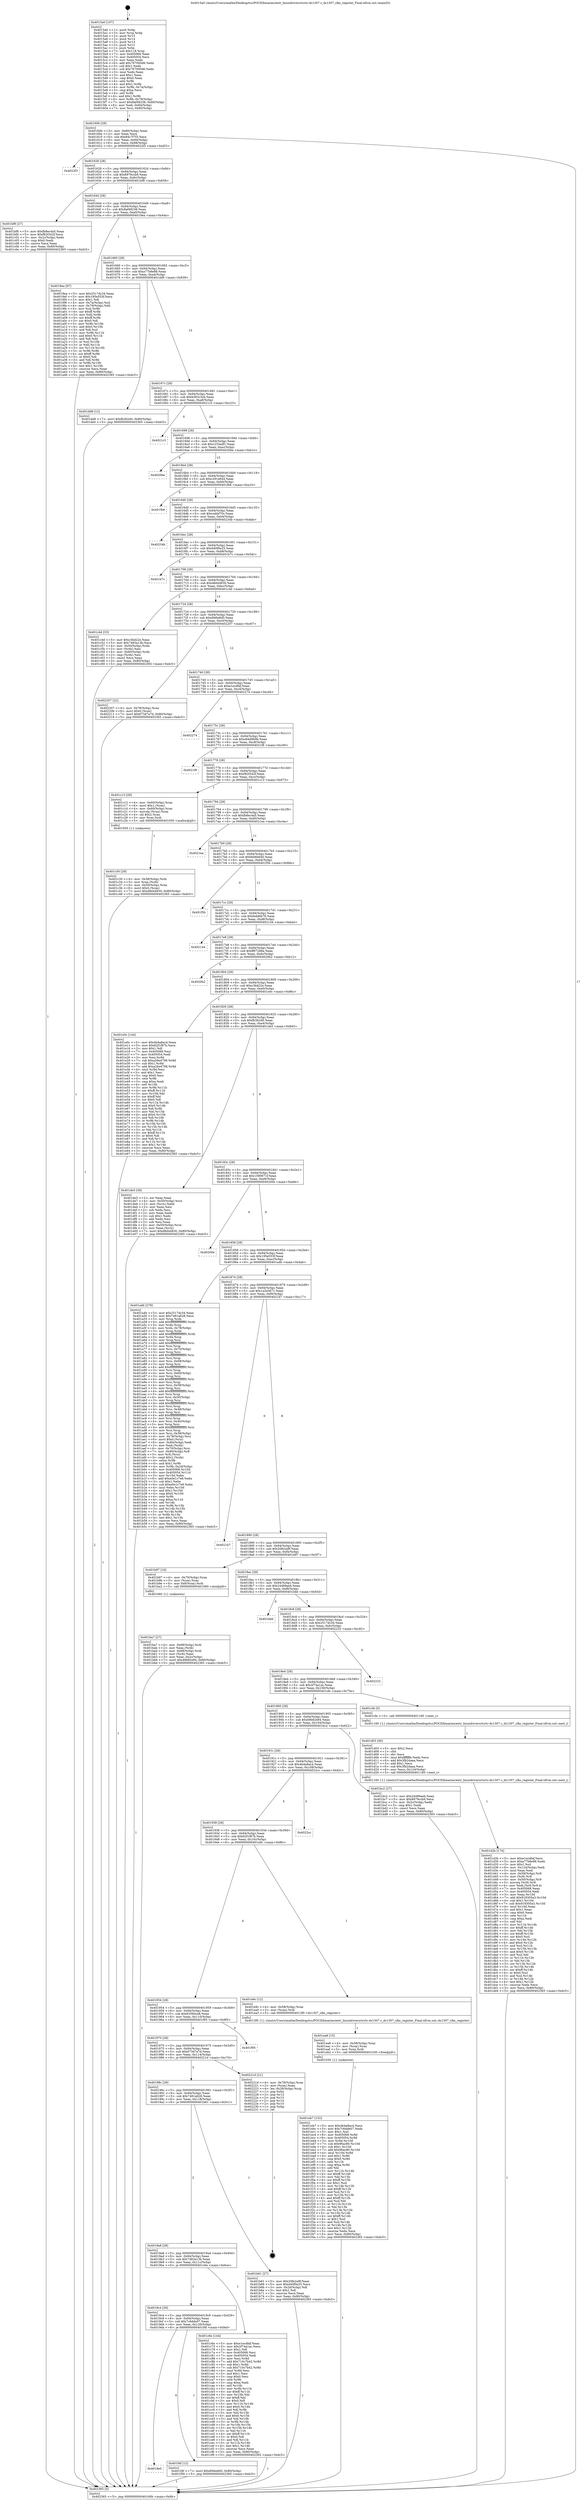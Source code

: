 digraph "0x4015a0" {
  label = "0x4015a0 (/mnt/c/Users/mathe/Desktop/tcc/POCII/binaries/extr_linuxdriversrtcrtc-ds1307.c_ds1307_clks_register_Final-ollvm.out::main(0))"
  labelloc = "t"
  node[shape=record]

  Entry [label="",width=0.3,height=0.3,shape=circle,fillcolor=black,style=filled]
  "0x40160b" [label="{
     0x40160b [29]\l
     | [instrs]\l
     &nbsp;&nbsp;0x40160b \<+3\>: mov -0x80(%rbp),%eax\l
     &nbsp;&nbsp;0x40160e \<+2\>: mov %eax,%ecx\l
     &nbsp;&nbsp;0x401610 \<+6\>: sub $0x84c7f7f3,%ecx\l
     &nbsp;&nbsp;0x401616 \<+6\>: mov %eax,-0x94(%rbp)\l
     &nbsp;&nbsp;0x40161c \<+6\>: mov %ecx,-0x98(%rbp)\l
     &nbsp;&nbsp;0x401622 \<+6\>: je 00000000004022f3 \<main+0xd53\>\l
  }"]
  "0x4022f3" [label="{
     0x4022f3\l
  }", style=dashed]
  "0x401628" [label="{
     0x401628 [28]\l
     | [instrs]\l
     &nbsp;&nbsp;0x401628 \<+5\>: jmp 000000000040162d \<main+0x8d\>\l
     &nbsp;&nbsp;0x40162d \<+6\>: mov -0x94(%rbp),%eax\l
     &nbsp;&nbsp;0x401633 \<+5\>: sub $0x8979ccb9,%eax\l
     &nbsp;&nbsp;0x401638 \<+6\>: mov %eax,-0x9c(%rbp)\l
     &nbsp;&nbsp;0x40163e \<+6\>: je 0000000000401bf8 \<main+0x658\>\l
  }"]
  Exit [label="",width=0.3,height=0.3,shape=circle,fillcolor=black,style=filled,peripheries=2]
  "0x401bf8" [label="{
     0x401bf8 [27]\l
     | [instrs]\l
     &nbsp;&nbsp;0x401bf8 \<+5\>: mov $0xfb8ec4a5,%eax\l
     &nbsp;&nbsp;0x401bfd \<+5\>: mov $0xf82f342f,%ecx\l
     &nbsp;&nbsp;0x401c02 \<+3\>: mov -0x2c(%rbp),%edx\l
     &nbsp;&nbsp;0x401c05 \<+3\>: cmp $0x0,%edx\l
     &nbsp;&nbsp;0x401c08 \<+3\>: cmove %ecx,%eax\l
     &nbsp;&nbsp;0x401c0b \<+3\>: mov %eax,-0x80(%rbp)\l
     &nbsp;&nbsp;0x401c0e \<+5\>: jmp 0000000000402365 \<main+0xdc5\>\l
  }"]
  "0x401644" [label="{
     0x401644 [28]\l
     | [instrs]\l
     &nbsp;&nbsp;0x401644 \<+5\>: jmp 0000000000401649 \<main+0xa9\>\l
     &nbsp;&nbsp;0x401649 \<+6\>: mov -0x94(%rbp),%eax\l
     &nbsp;&nbsp;0x40164f \<+5\>: sub $0x8af48238,%eax\l
     &nbsp;&nbsp;0x401654 \<+6\>: mov %eax,-0xa0(%rbp)\l
     &nbsp;&nbsp;0x40165a \<+6\>: je 00000000004019ea \<main+0x44a\>\l
  }"]
  "0x4019e0" [label="{
     0x4019e0\l
  }", style=dashed]
  "0x4019ea" [label="{
     0x4019ea [97]\l
     | [instrs]\l
     &nbsp;&nbsp;0x4019ea \<+5\>: mov $0x2517dc34,%eax\l
     &nbsp;&nbsp;0x4019ef \<+5\>: mov $0x195e553f,%ecx\l
     &nbsp;&nbsp;0x4019f4 \<+2\>: mov $0x1,%dl\l
     &nbsp;&nbsp;0x4019f6 \<+4\>: mov -0x7a(%rbp),%sil\l
     &nbsp;&nbsp;0x4019fa \<+4\>: mov -0x79(%rbp),%dil\l
     &nbsp;&nbsp;0x4019fe \<+3\>: mov %sil,%r8b\l
     &nbsp;&nbsp;0x401a01 \<+4\>: xor $0xff,%r8b\l
     &nbsp;&nbsp;0x401a05 \<+3\>: mov %dil,%r9b\l
     &nbsp;&nbsp;0x401a08 \<+4\>: xor $0xff,%r9b\l
     &nbsp;&nbsp;0x401a0c \<+3\>: xor $0x0,%dl\l
     &nbsp;&nbsp;0x401a0f \<+3\>: mov %r8b,%r10b\l
     &nbsp;&nbsp;0x401a12 \<+4\>: and $0x0,%r10b\l
     &nbsp;&nbsp;0x401a16 \<+3\>: and %dl,%sil\l
     &nbsp;&nbsp;0x401a19 \<+3\>: mov %r9b,%r11b\l
     &nbsp;&nbsp;0x401a1c \<+4\>: and $0x0,%r11b\l
     &nbsp;&nbsp;0x401a20 \<+3\>: and %dl,%dil\l
     &nbsp;&nbsp;0x401a23 \<+3\>: or %sil,%r10b\l
     &nbsp;&nbsp;0x401a26 \<+3\>: or %dil,%r11b\l
     &nbsp;&nbsp;0x401a29 \<+3\>: xor %r11b,%r10b\l
     &nbsp;&nbsp;0x401a2c \<+3\>: or %r9b,%r8b\l
     &nbsp;&nbsp;0x401a2f \<+4\>: xor $0xff,%r8b\l
     &nbsp;&nbsp;0x401a33 \<+3\>: or $0x0,%dl\l
     &nbsp;&nbsp;0x401a36 \<+3\>: and %dl,%r8b\l
     &nbsp;&nbsp;0x401a39 \<+3\>: or %r8b,%r10b\l
     &nbsp;&nbsp;0x401a3c \<+4\>: test $0x1,%r10b\l
     &nbsp;&nbsp;0x401a40 \<+3\>: cmovne %ecx,%eax\l
     &nbsp;&nbsp;0x401a43 \<+3\>: mov %eax,-0x80(%rbp)\l
     &nbsp;&nbsp;0x401a46 \<+5\>: jmp 0000000000402365 \<main+0xdc5\>\l
  }"]
  "0x401660" [label="{
     0x401660 [28]\l
     | [instrs]\l
     &nbsp;&nbsp;0x401660 \<+5\>: jmp 0000000000401665 \<main+0xc5\>\l
     &nbsp;&nbsp;0x401665 \<+6\>: mov -0x94(%rbp),%eax\l
     &nbsp;&nbsp;0x40166b \<+5\>: sub $0xa77b8e88,%eax\l
     &nbsp;&nbsp;0x401670 \<+6\>: mov %eax,-0xa4(%rbp)\l
     &nbsp;&nbsp;0x401676 \<+6\>: je 0000000000401dd9 \<main+0x839\>\l
  }"]
  "0x402365" [label="{
     0x402365 [5]\l
     | [instrs]\l
     &nbsp;&nbsp;0x402365 \<+5\>: jmp 000000000040160b \<main+0x6b\>\l
  }"]
  "0x4015a0" [label="{
     0x4015a0 [107]\l
     | [instrs]\l
     &nbsp;&nbsp;0x4015a0 \<+1\>: push %rbp\l
     &nbsp;&nbsp;0x4015a1 \<+3\>: mov %rsp,%rbp\l
     &nbsp;&nbsp;0x4015a4 \<+2\>: push %r15\l
     &nbsp;&nbsp;0x4015a6 \<+2\>: push %r14\l
     &nbsp;&nbsp;0x4015a8 \<+2\>: push %r13\l
     &nbsp;&nbsp;0x4015aa \<+2\>: push %r12\l
     &nbsp;&nbsp;0x4015ac \<+1\>: push %rbx\l
     &nbsp;&nbsp;0x4015ad \<+7\>: sub $0x118,%rsp\l
     &nbsp;&nbsp;0x4015b4 \<+7\>: mov 0x405068,%eax\l
     &nbsp;&nbsp;0x4015bb \<+7\>: mov 0x405054,%ecx\l
     &nbsp;&nbsp;0x4015c2 \<+2\>: mov %eax,%edx\l
     &nbsp;&nbsp;0x4015c4 \<+6\>: add $0x767000d6,%edx\l
     &nbsp;&nbsp;0x4015ca \<+3\>: sub $0x1,%edx\l
     &nbsp;&nbsp;0x4015cd \<+6\>: sub $0x767000d6,%edx\l
     &nbsp;&nbsp;0x4015d3 \<+3\>: imul %edx,%eax\l
     &nbsp;&nbsp;0x4015d6 \<+3\>: and $0x1,%eax\l
     &nbsp;&nbsp;0x4015d9 \<+3\>: cmp $0x0,%eax\l
     &nbsp;&nbsp;0x4015dc \<+4\>: sete %r8b\l
     &nbsp;&nbsp;0x4015e0 \<+4\>: and $0x1,%r8b\l
     &nbsp;&nbsp;0x4015e4 \<+4\>: mov %r8b,-0x7a(%rbp)\l
     &nbsp;&nbsp;0x4015e8 \<+3\>: cmp $0xa,%ecx\l
     &nbsp;&nbsp;0x4015eb \<+4\>: setl %r8b\l
     &nbsp;&nbsp;0x4015ef \<+4\>: and $0x1,%r8b\l
     &nbsp;&nbsp;0x4015f3 \<+4\>: mov %r8b,-0x79(%rbp)\l
     &nbsp;&nbsp;0x4015f7 \<+7\>: movl $0x8af48238,-0x80(%rbp)\l
     &nbsp;&nbsp;0x4015fe \<+6\>: mov %edi,-0x84(%rbp)\l
     &nbsp;&nbsp;0x401604 \<+7\>: mov %rsi,-0x90(%rbp)\l
  }"]
  "0x401f4f" [label="{
     0x401f4f [12]\l
     | [instrs]\l
     &nbsp;&nbsp;0x401f4f \<+7\>: movl $0xdf46e8d5,-0x80(%rbp)\l
     &nbsp;&nbsp;0x401f56 \<+5\>: jmp 0000000000402365 \<main+0xdc5\>\l
  }"]
  "0x401dd9" [label="{
     0x401dd9 [12]\l
     | [instrs]\l
     &nbsp;&nbsp;0x401dd9 \<+7\>: movl $0xfb362d0,-0x80(%rbp)\l
     &nbsp;&nbsp;0x401de0 \<+5\>: jmp 0000000000402365 \<main+0xdc5\>\l
  }"]
  "0x40167c" [label="{
     0x40167c [28]\l
     | [instrs]\l
     &nbsp;&nbsp;0x40167c \<+5\>: jmp 0000000000401681 \<main+0xe1\>\l
     &nbsp;&nbsp;0x401681 \<+6\>: mov -0x94(%rbp),%eax\l
     &nbsp;&nbsp;0x401687 \<+5\>: sub $0xb563c3cb,%eax\l
     &nbsp;&nbsp;0x40168c \<+6\>: mov %eax,-0xa8(%rbp)\l
     &nbsp;&nbsp;0x401692 \<+6\>: je 00000000004021c3 \<main+0xc23\>\l
  }"]
  "0x401eb7" [label="{
     0x401eb7 [152]\l
     | [instrs]\l
     &nbsp;&nbsp;0x401eb7 \<+5\>: mov $0x4b4a8ac4,%ecx\l
     &nbsp;&nbsp;0x401ebc \<+5\>: mov $0x7c6dde07,%edx\l
     &nbsp;&nbsp;0x401ec1 \<+3\>: mov $0x1,%sil\l
     &nbsp;&nbsp;0x401ec4 \<+8\>: mov 0x405068,%r8d\l
     &nbsp;&nbsp;0x401ecc \<+8\>: mov 0x405054,%r9d\l
     &nbsp;&nbsp;0x401ed4 \<+3\>: mov %r8d,%r10d\l
     &nbsp;&nbsp;0x401ed7 \<+7\>: sub $0x96ac80,%r10d\l
     &nbsp;&nbsp;0x401ede \<+4\>: sub $0x1,%r10d\l
     &nbsp;&nbsp;0x401ee2 \<+7\>: add $0x96ac80,%r10d\l
     &nbsp;&nbsp;0x401ee9 \<+4\>: imul %r10d,%r8d\l
     &nbsp;&nbsp;0x401eed \<+4\>: and $0x1,%r8d\l
     &nbsp;&nbsp;0x401ef1 \<+4\>: cmp $0x0,%r8d\l
     &nbsp;&nbsp;0x401ef5 \<+4\>: sete %r11b\l
     &nbsp;&nbsp;0x401ef9 \<+4\>: cmp $0xa,%r9d\l
     &nbsp;&nbsp;0x401efd \<+3\>: setl %bl\l
     &nbsp;&nbsp;0x401f00 \<+3\>: mov %r11b,%r14b\l
     &nbsp;&nbsp;0x401f03 \<+4\>: xor $0xff,%r14b\l
     &nbsp;&nbsp;0x401f07 \<+3\>: mov %bl,%r15b\l
     &nbsp;&nbsp;0x401f0a \<+4\>: xor $0xff,%r15b\l
     &nbsp;&nbsp;0x401f0e \<+4\>: xor $0x1,%sil\l
     &nbsp;&nbsp;0x401f12 \<+3\>: mov %r14b,%r12b\l
     &nbsp;&nbsp;0x401f15 \<+4\>: and $0xff,%r12b\l
     &nbsp;&nbsp;0x401f19 \<+3\>: and %sil,%r11b\l
     &nbsp;&nbsp;0x401f1c \<+3\>: mov %r15b,%r13b\l
     &nbsp;&nbsp;0x401f1f \<+4\>: and $0xff,%r13b\l
     &nbsp;&nbsp;0x401f23 \<+3\>: and %sil,%bl\l
     &nbsp;&nbsp;0x401f26 \<+3\>: or %r11b,%r12b\l
     &nbsp;&nbsp;0x401f29 \<+3\>: or %bl,%r13b\l
     &nbsp;&nbsp;0x401f2c \<+3\>: xor %r13b,%r12b\l
     &nbsp;&nbsp;0x401f2f \<+3\>: or %r15b,%r14b\l
     &nbsp;&nbsp;0x401f32 \<+4\>: xor $0xff,%r14b\l
     &nbsp;&nbsp;0x401f36 \<+4\>: or $0x1,%sil\l
     &nbsp;&nbsp;0x401f3a \<+3\>: and %sil,%r14b\l
     &nbsp;&nbsp;0x401f3d \<+3\>: or %r14b,%r12b\l
     &nbsp;&nbsp;0x401f40 \<+4\>: test $0x1,%r12b\l
     &nbsp;&nbsp;0x401f44 \<+3\>: cmovne %edx,%ecx\l
     &nbsp;&nbsp;0x401f47 \<+3\>: mov %ecx,-0x80(%rbp)\l
     &nbsp;&nbsp;0x401f4a \<+5\>: jmp 0000000000402365 \<main+0xdc5\>\l
  }"]
  "0x4021c3" [label="{
     0x4021c3\l
  }", style=dashed]
  "0x401698" [label="{
     0x401698 [28]\l
     | [instrs]\l
     &nbsp;&nbsp;0x401698 \<+5\>: jmp 000000000040169d \<main+0xfd\>\l
     &nbsp;&nbsp;0x40169d \<+6\>: mov -0x94(%rbp),%eax\l
     &nbsp;&nbsp;0x4016a3 \<+5\>: sub $0xc233adf1,%eax\l
     &nbsp;&nbsp;0x4016a8 \<+6\>: mov %eax,-0xac(%rbp)\l
     &nbsp;&nbsp;0x4016ae \<+6\>: je 00000000004020be \<main+0xb1e\>\l
  }"]
  "0x401ea8" [label="{
     0x401ea8 [15]\l
     | [instrs]\l
     &nbsp;&nbsp;0x401ea8 \<+4\>: mov -0x58(%rbp),%rax\l
     &nbsp;&nbsp;0x401eac \<+3\>: mov (%rax),%rax\l
     &nbsp;&nbsp;0x401eaf \<+3\>: mov %rax,%rdi\l
     &nbsp;&nbsp;0x401eb2 \<+5\>: call 0000000000401030 \<free@plt\>\l
     | [calls]\l
     &nbsp;&nbsp;0x401030 \{1\} (unknown)\l
  }"]
  "0x4020be" [label="{
     0x4020be\l
  }", style=dashed]
  "0x4016b4" [label="{
     0x4016b4 [28]\l
     | [instrs]\l
     &nbsp;&nbsp;0x4016b4 \<+5\>: jmp 00000000004016b9 \<main+0x119\>\l
     &nbsp;&nbsp;0x4016b9 \<+6\>: mov -0x94(%rbp),%eax\l
     &nbsp;&nbsp;0x4016bf \<+5\>: sub $0xc291e644,%eax\l
     &nbsp;&nbsp;0x4016c4 \<+6\>: mov %eax,-0xb0(%rbp)\l
     &nbsp;&nbsp;0x4016ca \<+6\>: je 0000000000401fb6 \<main+0xa16\>\l
  }"]
  "0x401d2b" [label="{
     0x401d2b [174]\l
     | [instrs]\l
     &nbsp;&nbsp;0x401d2b \<+5\>: mov $0xe1ecdfaf,%ecx\l
     &nbsp;&nbsp;0x401d30 \<+5\>: mov $0xa77b8e88,%edx\l
     &nbsp;&nbsp;0x401d35 \<+3\>: mov $0x1,%sil\l
     &nbsp;&nbsp;0x401d38 \<+6\>: mov -0x124(%rbp),%edi\l
     &nbsp;&nbsp;0x401d3e \<+3\>: imul %eax,%edi\l
     &nbsp;&nbsp;0x401d41 \<+4\>: mov -0x58(%rbp),%r8\l
     &nbsp;&nbsp;0x401d45 \<+3\>: mov (%r8),%r8\l
     &nbsp;&nbsp;0x401d48 \<+4\>: mov -0x50(%rbp),%r9\l
     &nbsp;&nbsp;0x401d4c \<+3\>: movslq (%r9),%r9\l
     &nbsp;&nbsp;0x401d4f \<+4\>: mov %edi,(%r8,%r9,4)\l
     &nbsp;&nbsp;0x401d53 \<+7\>: mov 0x405068,%eax\l
     &nbsp;&nbsp;0x401d5a \<+7\>: mov 0x405054,%edi\l
     &nbsp;&nbsp;0x401d61 \<+3\>: mov %eax,%r10d\l
     &nbsp;&nbsp;0x401d64 \<+7\>: add $0x918305a3,%r10d\l
     &nbsp;&nbsp;0x401d6b \<+4\>: sub $0x1,%r10d\l
     &nbsp;&nbsp;0x401d6f \<+7\>: sub $0x918305a3,%r10d\l
     &nbsp;&nbsp;0x401d76 \<+4\>: imul %r10d,%eax\l
     &nbsp;&nbsp;0x401d7a \<+3\>: and $0x1,%eax\l
     &nbsp;&nbsp;0x401d7d \<+3\>: cmp $0x0,%eax\l
     &nbsp;&nbsp;0x401d80 \<+4\>: sete %r11b\l
     &nbsp;&nbsp;0x401d84 \<+3\>: cmp $0xa,%edi\l
     &nbsp;&nbsp;0x401d87 \<+3\>: setl %bl\l
     &nbsp;&nbsp;0x401d8a \<+3\>: mov %r11b,%r14b\l
     &nbsp;&nbsp;0x401d8d \<+4\>: xor $0xff,%r14b\l
     &nbsp;&nbsp;0x401d91 \<+3\>: mov %bl,%r15b\l
     &nbsp;&nbsp;0x401d94 \<+4\>: xor $0xff,%r15b\l
     &nbsp;&nbsp;0x401d98 \<+4\>: xor $0x0,%sil\l
     &nbsp;&nbsp;0x401d9c \<+3\>: mov %r14b,%r12b\l
     &nbsp;&nbsp;0x401d9f \<+4\>: and $0x0,%r12b\l
     &nbsp;&nbsp;0x401da3 \<+3\>: and %sil,%r11b\l
     &nbsp;&nbsp;0x401da6 \<+3\>: mov %r15b,%r13b\l
     &nbsp;&nbsp;0x401da9 \<+4\>: and $0x0,%r13b\l
     &nbsp;&nbsp;0x401dad \<+3\>: and %sil,%bl\l
     &nbsp;&nbsp;0x401db0 \<+3\>: or %r11b,%r12b\l
     &nbsp;&nbsp;0x401db3 \<+3\>: or %bl,%r13b\l
     &nbsp;&nbsp;0x401db6 \<+3\>: xor %r13b,%r12b\l
     &nbsp;&nbsp;0x401db9 \<+3\>: or %r15b,%r14b\l
     &nbsp;&nbsp;0x401dbc \<+4\>: xor $0xff,%r14b\l
     &nbsp;&nbsp;0x401dc0 \<+4\>: or $0x0,%sil\l
     &nbsp;&nbsp;0x401dc4 \<+3\>: and %sil,%r14b\l
     &nbsp;&nbsp;0x401dc7 \<+3\>: or %r14b,%r12b\l
     &nbsp;&nbsp;0x401dca \<+4\>: test $0x1,%r12b\l
     &nbsp;&nbsp;0x401dce \<+3\>: cmovne %edx,%ecx\l
     &nbsp;&nbsp;0x401dd1 \<+3\>: mov %ecx,-0x80(%rbp)\l
     &nbsp;&nbsp;0x401dd4 \<+5\>: jmp 0000000000402365 \<main+0xdc5\>\l
  }"]
  "0x401fb6" [label="{
     0x401fb6\l
  }", style=dashed]
  "0x4016d0" [label="{
     0x4016d0 [28]\l
     | [instrs]\l
     &nbsp;&nbsp;0x4016d0 \<+5\>: jmp 00000000004016d5 \<main+0x135\>\l
     &nbsp;&nbsp;0x4016d5 \<+6\>: mov -0x94(%rbp),%eax\l
     &nbsp;&nbsp;0x4016db \<+5\>: sub $0xcebbf70c,%eax\l
     &nbsp;&nbsp;0x4016e0 \<+6\>: mov %eax,-0xb4(%rbp)\l
     &nbsp;&nbsp;0x4016e6 \<+6\>: je 000000000040234b \<main+0xdab\>\l
  }"]
  "0x401d03" [label="{
     0x401d03 [40]\l
     | [instrs]\l
     &nbsp;&nbsp;0x401d03 \<+5\>: mov $0x2,%ecx\l
     &nbsp;&nbsp;0x401d08 \<+1\>: cltd\l
     &nbsp;&nbsp;0x401d09 \<+2\>: idiv %ecx\l
     &nbsp;&nbsp;0x401d0b \<+6\>: imul $0xfffffffe,%edx,%ecx\l
     &nbsp;&nbsp;0x401d11 \<+6\>: add $0x3fb2daaa,%ecx\l
     &nbsp;&nbsp;0x401d17 \<+3\>: add $0x1,%ecx\l
     &nbsp;&nbsp;0x401d1a \<+6\>: sub $0x3fb2daaa,%ecx\l
     &nbsp;&nbsp;0x401d20 \<+6\>: mov %ecx,-0x124(%rbp)\l
     &nbsp;&nbsp;0x401d26 \<+5\>: call 0000000000401160 \<next_i\>\l
     | [calls]\l
     &nbsp;&nbsp;0x401160 \{1\} (/mnt/c/Users/mathe/Desktop/tcc/POCII/binaries/extr_linuxdriversrtcrtc-ds1307.c_ds1307_clks_register_Final-ollvm.out::next_i)\l
  }"]
  "0x40234b" [label="{
     0x40234b\l
  }", style=dashed]
  "0x4016ec" [label="{
     0x4016ec [28]\l
     | [instrs]\l
     &nbsp;&nbsp;0x4016ec \<+5\>: jmp 00000000004016f1 \<main+0x151\>\l
     &nbsp;&nbsp;0x4016f1 \<+6\>: mov -0x94(%rbp),%eax\l
     &nbsp;&nbsp;0x4016f7 \<+5\>: sub $0xd40f0e25,%eax\l
     &nbsp;&nbsp;0x4016fc \<+6\>: mov %eax,-0xb8(%rbp)\l
     &nbsp;&nbsp;0x401702 \<+6\>: je 0000000000401b7c \<main+0x5dc\>\l
  }"]
  "0x4019c4" [label="{
     0x4019c4 [28]\l
     | [instrs]\l
     &nbsp;&nbsp;0x4019c4 \<+5\>: jmp 00000000004019c9 \<main+0x429\>\l
     &nbsp;&nbsp;0x4019c9 \<+6\>: mov -0x94(%rbp),%eax\l
     &nbsp;&nbsp;0x4019cf \<+5\>: sub $0x7c6dde07,%eax\l
     &nbsp;&nbsp;0x4019d4 \<+6\>: mov %eax,-0x120(%rbp)\l
     &nbsp;&nbsp;0x4019da \<+6\>: je 0000000000401f4f \<main+0x9af\>\l
  }"]
  "0x401b7c" [label="{
     0x401b7c\l
  }", style=dashed]
  "0x401708" [label="{
     0x401708 [28]\l
     | [instrs]\l
     &nbsp;&nbsp;0x401708 \<+5\>: jmp 000000000040170d \<main+0x16d\>\l
     &nbsp;&nbsp;0x40170d \<+6\>: mov -0x94(%rbp),%eax\l
     &nbsp;&nbsp;0x401713 \<+5\>: sub $0xd8d44830,%eax\l
     &nbsp;&nbsp;0x401718 \<+6\>: mov %eax,-0xbc(%rbp)\l
     &nbsp;&nbsp;0x40171e \<+6\>: je 0000000000401c4d \<main+0x6ad\>\l
  }"]
  "0x401c6e" [label="{
     0x401c6e [144]\l
     | [instrs]\l
     &nbsp;&nbsp;0x401c6e \<+5\>: mov $0xe1ecdfaf,%eax\l
     &nbsp;&nbsp;0x401c73 \<+5\>: mov $0x2f74a1ac,%ecx\l
     &nbsp;&nbsp;0x401c78 \<+2\>: mov $0x1,%dl\l
     &nbsp;&nbsp;0x401c7a \<+7\>: mov 0x405068,%esi\l
     &nbsp;&nbsp;0x401c81 \<+7\>: mov 0x405054,%edi\l
     &nbsp;&nbsp;0x401c88 \<+3\>: mov %esi,%r8d\l
     &nbsp;&nbsp;0x401c8b \<+7\>: add $0x710c7b42,%r8d\l
     &nbsp;&nbsp;0x401c92 \<+4\>: sub $0x1,%r8d\l
     &nbsp;&nbsp;0x401c96 \<+7\>: sub $0x710c7b42,%r8d\l
     &nbsp;&nbsp;0x401c9d \<+4\>: imul %r8d,%esi\l
     &nbsp;&nbsp;0x401ca1 \<+3\>: and $0x1,%esi\l
     &nbsp;&nbsp;0x401ca4 \<+3\>: cmp $0x0,%esi\l
     &nbsp;&nbsp;0x401ca7 \<+4\>: sete %r9b\l
     &nbsp;&nbsp;0x401cab \<+3\>: cmp $0xa,%edi\l
     &nbsp;&nbsp;0x401cae \<+4\>: setl %r10b\l
     &nbsp;&nbsp;0x401cb2 \<+3\>: mov %r9b,%r11b\l
     &nbsp;&nbsp;0x401cb5 \<+4\>: xor $0xff,%r11b\l
     &nbsp;&nbsp;0x401cb9 \<+3\>: mov %r10b,%bl\l
     &nbsp;&nbsp;0x401cbc \<+3\>: xor $0xff,%bl\l
     &nbsp;&nbsp;0x401cbf \<+3\>: xor $0x0,%dl\l
     &nbsp;&nbsp;0x401cc2 \<+3\>: mov %r11b,%r14b\l
     &nbsp;&nbsp;0x401cc5 \<+4\>: and $0x0,%r14b\l
     &nbsp;&nbsp;0x401cc9 \<+3\>: and %dl,%r9b\l
     &nbsp;&nbsp;0x401ccc \<+3\>: mov %bl,%r15b\l
     &nbsp;&nbsp;0x401ccf \<+4\>: and $0x0,%r15b\l
     &nbsp;&nbsp;0x401cd3 \<+3\>: and %dl,%r10b\l
     &nbsp;&nbsp;0x401cd6 \<+3\>: or %r9b,%r14b\l
     &nbsp;&nbsp;0x401cd9 \<+3\>: or %r10b,%r15b\l
     &nbsp;&nbsp;0x401cdc \<+3\>: xor %r15b,%r14b\l
     &nbsp;&nbsp;0x401cdf \<+3\>: or %bl,%r11b\l
     &nbsp;&nbsp;0x401ce2 \<+4\>: xor $0xff,%r11b\l
     &nbsp;&nbsp;0x401ce6 \<+3\>: or $0x0,%dl\l
     &nbsp;&nbsp;0x401ce9 \<+3\>: and %dl,%r11b\l
     &nbsp;&nbsp;0x401cec \<+3\>: or %r11b,%r14b\l
     &nbsp;&nbsp;0x401cef \<+4\>: test $0x1,%r14b\l
     &nbsp;&nbsp;0x401cf3 \<+3\>: cmovne %ecx,%eax\l
     &nbsp;&nbsp;0x401cf6 \<+3\>: mov %eax,-0x80(%rbp)\l
     &nbsp;&nbsp;0x401cf9 \<+5\>: jmp 0000000000402365 \<main+0xdc5\>\l
  }"]
  "0x401c4d" [label="{
     0x401c4d [33]\l
     | [instrs]\l
     &nbsp;&nbsp;0x401c4d \<+5\>: mov $0xc3bd22e,%eax\l
     &nbsp;&nbsp;0x401c52 \<+5\>: mov $0x7483a13b,%ecx\l
     &nbsp;&nbsp;0x401c57 \<+4\>: mov -0x50(%rbp),%rdx\l
     &nbsp;&nbsp;0x401c5b \<+2\>: mov (%rdx),%esi\l
     &nbsp;&nbsp;0x401c5d \<+4\>: mov -0x60(%rbp),%rdx\l
     &nbsp;&nbsp;0x401c61 \<+2\>: cmp (%rdx),%esi\l
     &nbsp;&nbsp;0x401c63 \<+3\>: cmovl %ecx,%eax\l
     &nbsp;&nbsp;0x401c66 \<+3\>: mov %eax,-0x80(%rbp)\l
     &nbsp;&nbsp;0x401c69 \<+5\>: jmp 0000000000402365 \<main+0xdc5\>\l
  }"]
  "0x401724" [label="{
     0x401724 [28]\l
     | [instrs]\l
     &nbsp;&nbsp;0x401724 \<+5\>: jmp 0000000000401729 \<main+0x189\>\l
     &nbsp;&nbsp;0x401729 \<+6\>: mov -0x94(%rbp),%eax\l
     &nbsp;&nbsp;0x40172f \<+5\>: sub $0xdf46e8d5,%eax\l
     &nbsp;&nbsp;0x401734 \<+6\>: mov %eax,-0xc0(%rbp)\l
     &nbsp;&nbsp;0x40173a \<+6\>: je 0000000000402207 \<main+0xc67\>\l
  }"]
  "0x401c30" [label="{
     0x401c30 [29]\l
     | [instrs]\l
     &nbsp;&nbsp;0x401c30 \<+4\>: mov -0x58(%rbp),%rdi\l
     &nbsp;&nbsp;0x401c34 \<+3\>: mov %rax,(%rdi)\l
     &nbsp;&nbsp;0x401c37 \<+4\>: mov -0x50(%rbp),%rax\l
     &nbsp;&nbsp;0x401c3b \<+6\>: movl $0x0,(%rax)\l
     &nbsp;&nbsp;0x401c41 \<+7\>: movl $0xd8d44830,-0x80(%rbp)\l
     &nbsp;&nbsp;0x401c48 \<+5\>: jmp 0000000000402365 \<main+0xdc5\>\l
  }"]
  "0x402207" [label="{
     0x402207 [22]\l
     | [instrs]\l
     &nbsp;&nbsp;0x402207 \<+4\>: mov -0x78(%rbp),%rax\l
     &nbsp;&nbsp;0x40220b \<+6\>: movl $0x0,(%rax)\l
     &nbsp;&nbsp;0x402211 \<+7\>: movl $0x673d7a7d,-0x80(%rbp)\l
     &nbsp;&nbsp;0x402218 \<+5\>: jmp 0000000000402365 \<main+0xdc5\>\l
  }"]
  "0x401740" [label="{
     0x401740 [28]\l
     | [instrs]\l
     &nbsp;&nbsp;0x401740 \<+5\>: jmp 0000000000401745 \<main+0x1a5\>\l
     &nbsp;&nbsp;0x401745 \<+6\>: mov -0x94(%rbp),%eax\l
     &nbsp;&nbsp;0x40174b \<+5\>: sub $0xe1ecdfaf,%eax\l
     &nbsp;&nbsp;0x401750 \<+6\>: mov %eax,-0xc4(%rbp)\l
     &nbsp;&nbsp;0x401756 \<+6\>: je 0000000000402274 \<main+0xcd4\>\l
  }"]
  "0x401ba7" [label="{
     0x401ba7 [27]\l
     | [instrs]\l
     &nbsp;&nbsp;0x401ba7 \<+4\>: mov -0x68(%rbp),%rdi\l
     &nbsp;&nbsp;0x401bab \<+2\>: mov %eax,(%rdi)\l
     &nbsp;&nbsp;0x401bad \<+4\>: mov -0x68(%rbp),%rdi\l
     &nbsp;&nbsp;0x401bb1 \<+2\>: mov (%rdi),%eax\l
     &nbsp;&nbsp;0x401bb3 \<+3\>: mov %eax,-0x2c(%rbp)\l
     &nbsp;&nbsp;0x401bb6 \<+7\>: movl $0x49b82e94,-0x80(%rbp)\l
     &nbsp;&nbsp;0x401bbd \<+5\>: jmp 0000000000402365 \<main+0xdc5\>\l
  }"]
  "0x402274" [label="{
     0x402274\l
  }", style=dashed]
  "0x40175c" [label="{
     0x40175c [28]\l
     | [instrs]\l
     &nbsp;&nbsp;0x40175c \<+5\>: jmp 0000000000401761 \<main+0x1c1\>\l
     &nbsp;&nbsp;0x401761 \<+6\>: mov -0x94(%rbp),%eax\l
     &nbsp;&nbsp;0x401767 \<+5\>: sub $0xe84d9b9b,%eax\l
     &nbsp;&nbsp;0x40176c \<+6\>: mov %eax,-0xc8(%rbp)\l
     &nbsp;&nbsp;0x401772 \<+6\>: je 00000000004021f6 \<main+0xc56\>\l
  }"]
  "0x4019a8" [label="{
     0x4019a8 [28]\l
     | [instrs]\l
     &nbsp;&nbsp;0x4019a8 \<+5\>: jmp 00000000004019ad \<main+0x40d\>\l
     &nbsp;&nbsp;0x4019ad \<+6\>: mov -0x94(%rbp),%eax\l
     &nbsp;&nbsp;0x4019b3 \<+5\>: sub $0x7483a13b,%eax\l
     &nbsp;&nbsp;0x4019b8 \<+6\>: mov %eax,-0x11c(%rbp)\l
     &nbsp;&nbsp;0x4019be \<+6\>: je 0000000000401c6e \<main+0x6ce\>\l
  }"]
  "0x4021f6" [label="{
     0x4021f6\l
  }", style=dashed]
  "0x401778" [label="{
     0x401778 [28]\l
     | [instrs]\l
     &nbsp;&nbsp;0x401778 \<+5\>: jmp 000000000040177d \<main+0x1dd\>\l
     &nbsp;&nbsp;0x40177d \<+6\>: mov -0x94(%rbp),%eax\l
     &nbsp;&nbsp;0x401783 \<+5\>: sub $0xf82f342f,%eax\l
     &nbsp;&nbsp;0x401788 \<+6\>: mov %eax,-0xcc(%rbp)\l
     &nbsp;&nbsp;0x40178e \<+6\>: je 0000000000401c13 \<main+0x673\>\l
  }"]
  "0x401b61" [label="{
     0x401b61 [27]\l
     | [instrs]\l
     &nbsp;&nbsp;0x401b61 \<+5\>: mov $0x20fe2a9f,%eax\l
     &nbsp;&nbsp;0x401b66 \<+5\>: mov $0xd40f0e25,%ecx\l
     &nbsp;&nbsp;0x401b6b \<+3\>: mov -0x2d(%rbp),%dl\l
     &nbsp;&nbsp;0x401b6e \<+3\>: test $0x1,%dl\l
     &nbsp;&nbsp;0x401b71 \<+3\>: cmovne %ecx,%eax\l
     &nbsp;&nbsp;0x401b74 \<+3\>: mov %eax,-0x80(%rbp)\l
     &nbsp;&nbsp;0x401b77 \<+5\>: jmp 0000000000402365 \<main+0xdc5\>\l
  }"]
  "0x401c13" [label="{
     0x401c13 [29]\l
     | [instrs]\l
     &nbsp;&nbsp;0x401c13 \<+4\>: mov -0x60(%rbp),%rax\l
     &nbsp;&nbsp;0x401c17 \<+6\>: movl $0x1,(%rax)\l
     &nbsp;&nbsp;0x401c1d \<+4\>: mov -0x60(%rbp),%rax\l
     &nbsp;&nbsp;0x401c21 \<+3\>: movslq (%rax),%rax\l
     &nbsp;&nbsp;0x401c24 \<+4\>: shl $0x2,%rax\l
     &nbsp;&nbsp;0x401c28 \<+3\>: mov %rax,%rdi\l
     &nbsp;&nbsp;0x401c2b \<+5\>: call 0000000000401050 \<malloc@plt\>\l
     | [calls]\l
     &nbsp;&nbsp;0x401050 \{1\} (unknown)\l
  }"]
  "0x401794" [label="{
     0x401794 [28]\l
     | [instrs]\l
     &nbsp;&nbsp;0x401794 \<+5\>: jmp 0000000000401799 \<main+0x1f9\>\l
     &nbsp;&nbsp;0x401799 \<+6\>: mov -0x94(%rbp),%eax\l
     &nbsp;&nbsp;0x40179f \<+5\>: sub $0xfb8ec4a5,%eax\l
     &nbsp;&nbsp;0x4017a4 \<+6\>: mov %eax,-0xd0(%rbp)\l
     &nbsp;&nbsp;0x4017aa \<+6\>: je 00000000004021ea \<main+0xc4a\>\l
  }"]
  "0x40198c" [label="{
     0x40198c [28]\l
     | [instrs]\l
     &nbsp;&nbsp;0x40198c \<+5\>: jmp 0000000000401991 \<main+0x3f1\>\l
     &nbsp;&nbsp;0x401991 \<+6\>: mov -0x94(%rbp),%eax\l
     &nbsp;&nbsp;0x401997 \<+5\>: sub $0x7481a628,%eax\l
     &nbsp;&nbsp;0x40199c \<+6\>: mov %eax,-0x118(%rbp)\l
     &nbsp;&nbsp;0x4019a2 \<+6\>: je 0000000000401b61 \<main+0x5c1\>\l
  }"]
  "0x4021ea" [label="{
     0x4021ea\l
  }", style=dashed]
  "0x4017b0" [label="{
     0x4017b0 [28]\l
     | [instrs]\l
     &nbsp;&nbsp;0x4017b0 \<+5\>: jmp 00000000004017b5 \<main+0x215\>\l
     &nbsp;&nbsp;0x4017b5 \<+6\>: mov -0x94(%rbp),%eax\l
     &nbsp;&nbsp;0x4017bb \<+5\>: sub $0xfeb6b640,%eax\l
     &nbsp;&nbsp;0x4017c0 \<+6\>: mov %eax,-0xd4(%rbp)\l
     &nbsp;&nbsp;0x4017c6 \<+6\>: je 0000000000401f5b \<main+0x9bb\>\l
  }"]
  "0x40221d" [label="{
     0x40221d [21]\l
     | [instrs]\l
     &nbsp;&nbsp;0x40221d \<+4\>: mov -0x78(%rbp),%rax\l
     &nbsp;&nbsp;0x402221 \<+2\>: mov (%rax),%eax\l
     &nbsp;&nbsp;0x402223 \<+4\>: lea -0x28(%rbp),%rsp\l
     &nbsp;&nbsp;0x402227 \<+1\>: pop %rbx\l
     &nbsp;&nbsp;0x402228 \<+2\>: pop %r12\l
     &nbsp;&nbsp;0x40222a \<+2\>: pop %r13\l
     &nbsp;&nbsp;0x40222c \<+2\>: pop %r14\l
     &nbsp;&nbsp;0x40222e \<+2\>: pop %r15\l
     &nbsp;&nbsp;0x402230 \<+1\>: pop %rbp\l
     &nbsp;&nbsp;0x402231 \<+1\>: ret\l
  }"]
  "0x401f5b" [label="{
     0x401f5b\l
  }", style=dashed]
  "0x4017cc" [label="{
     0x4017cc [28]\l
     | [instrs]\l
     &nbsp;&nbsp;0x4017cc \<+5\>: jmp 00000000004017d1 \<main+0x231\>\l
     &nbsp;&nbsp;0x4017d1 \<+6\>: mov -0x94(%rbp),%eax\l
     &nbsp;&nbsp;0x4017d7 \<+5\>: sub $0xfedd6b78,%eax\l
     &nbsp;&nbsp;0x4017dc \<+6\>: mov %eax,-0xd8(%rbp)\l
     &nbsp;&nbsp;0x4017e2 \<+6\>: je 0000000000402144 \<main+0xba4\>\l
  }"]
  "0x401970" [label="{
     0x401970 [28]\l
     | [instrs]\l
     &nbsp;&nbsp;0x401970 \<+5\>: jmp 0000000000401975 \<main+0x3d5\>\l
     &nbsp;&nbsp;0x401975 \<+6\>: mov -0x94(%rbp),%eax\l
     &nbsp;&nbsp;0x40197b \<+5\>: sub $0x673d7a7d,%eax\l
     &nbsp;&nbsp;0x401980 \<+6\>: mov %eax,-0x114(%rbp)\l
     &nbsp;&nbsp;0x401986 \<+6\>: je 000000000040221d \<main+0xc7d\>\l
  }"]
  "0x402144" [label="{
     0x402144\l
  }", style=dashed]
  "0x4017e8" [label="{
     0x4017e8 [28]\l
     | [instrs]\l
     &nbsp;&nbsp;0x4017e8 \<+5\>: jmp 00000000004017ed \<main+0x24d\>\l
     &nbsp;&nbsp;0x4017ed \<+6\>: mov -0x94(%rbp),%eax\l
     &nbsp;&nbsp;0x4017f3 \<+5\>: sub $0xff97288a,%eax\l
     &nbsp;&nbsp;0x4017f8 \<+6\>: mov %eax,-0xdc(%rbp)\l
     &nbsp;&nbsp;0x4017fe \<+6\>: je 00000000004020b2 \<main+0xb12\>\l
  }"]
  "0x401f95" [label="{
     0x401f95\l
  }", style=dashed]
  "0x4020b2" [label="{
     0x4020b2\l
  }", style=dashed]
  "0x401804" [label="{
     0x401804 [28]\l
     | [instrs]\l
     &nbsp;&nbsp;0x401804 \<+5\>: jmp 0000000000401809 \<main+0x269\>\l
     &nbsp;&nbsp;0x401809 \<+6\>: mov -0x94(%rbp),%eax\l
     &nbsp;&nbsp;0x40180f \<+5\>: sub $0xc3bd22e,%eax\l
     &nbsp;&nbsp;0x401814 \<+6\>: mov %eax,-0xe0(%rbp)\l
     &nbsp;&nbsp;0x40181a \<+6\>: je 0000000000401e0c \<main+0x86c\>\l
  }"]
  "0x401954" [label="{
     0x401954 [28]\l
     | [instrs]\l
     &nbsp;&nbsp;0x401954 \<+5\>: jmp 0000000000401959 \<main+0x3b9\>\l
     &nbsp;&nbsp;0x401959 \<+6\>: mov -0x94(%rbp),%eax\l
     &nbsp;&nbsp;0x40195f \<+5\>: sub $0x63584ce8,%eax\l
     &nbsp;&nbsp;0x401964 \<+6\>: mov %eax,-0x110(%rbp)\l
     &nbsp;&nbsp;0x40196a \<+6\>: je 0000000000401f95 \<main+0x9f5\>\l
  }"]
  "0x401e0c" [label="{
     0x401e0c [144]\l
     | [instrs]\l
     &nbsp;&nbsp;0x401e0c \<+5\>: mov $0x4b4a8ac4,%eax\l
     &nbsp;&nbsp;0x401e11 \<+5\>: mov $0x62f1f87b,%ecx\l
     &nbsp;&nbsp;0x401e16 \<+2\>: mov $0x1,%dl\l
     &nbsp;&nbsp;0x401e18 \<+7\>: mov 0x405068,%esi\l
     &nbsp;&nbsp;0x401e1f \<+7\>: mov 0x405054,%edi\l
     &nbsp;&nbsp;0x401e26 \<+3\>: mov %esi,%r8d\l
     &nbsp;&nbsp;0x401e29 \<+7\>: sub $0xa26e4798,%r8d\l
     &nbsp;&nbsp;0x401e30 \<+4\>: sub $0x1,%r8d\l
     &nbsp;&nbsp;0x401e34 \<+7\>: add $0xa26e4798,%r8d\l
     &nbsp;&nbsp;0x401e3b \<+4\>: imul %r8d,%esi\l
     &nbsp;&nbsp;0x401e3f \<+3\>: and $0x1,%esi\l
     &nbsp;&nbsp;0x401e42 \<+3\>: cmp $0x0,%esi\l
     &nbsp;&nbsp;0x401e45 \<+4\>: sete %r9b\l
     &nbsp;&nbsp;0x401e49 \<+3\>: cmp $0xa,%edi\l
     &nbsp;&nbsp;0x401e4c \<+4\>: setl %r10b\l
     &nbsp;&nbsp;0x401e50 \<+3\>: mov %r9b,%r11b\l
     &nbsp;&nbsp;0x401e53 \<+4\>: xor $0xff,%r11b\l
     &nbsp;&nbsp;0x401e57 \<+3\>: mov %r10b,%bl\l
     &nbsp;&nbsp;0x401e5a \<+3\>: xor $0xff,%bl\l
     &nbsp;&nbsp;0x401e5d \<+3\>: xor $0x0,%dl\l
     &nbsp;&nbsp;0x401e60 \<+3\>: mov %r11b,%r14b\l
     &nbsp;&nbsp;0x401e63 \<+4\>: and $0x0,%r14b\l
     &nbsp;&nbsp;0x401e67 \<+3\>: and %dl,%r9b\l
     &nbsp;&nbsp;0x401e6a \<+3\>: mov %bl,%r15b\l
     &nbsp;&nbsp;0x401e6d \<+4\>: and $0x0,%r15b\l
     &nbsp;&nbsp;0x401e71 \<+3\>: and %dl,%r10b\l
     &nbsp;&nbsp;0x401e74 \<+3\>: or %r9b,%r14b\l
     &nbsp;&nbsp;0x401e77 \<+3\>: or %r10b,%r15b\l
     &nbsp;&nbsp;0x401e7a \<+3\>: xor %r15b,%r14b\l
     &nbsp;&nbsp;0x401e7d \<+3\>: or %bl,%r11b\l
     &nbsp;&nbsp;0x401e80 \<+4\>: xor $0xff,%r11b\l
     &nbsp;&nbsp;0x401e84 \<+3\>: or $0x0,%dl\l
     &nbsp;&nbsp;0x401e87 \<+3\>: and %dl,%r11b\l
     &nbsp;&nbsp;0x401e8a \<+3\>: or %r11b,%r14b\l
     &nbsp;&nbsp;0x401e8d \<+4\>: test $0x1,%r14b\l
     &nbsp;&nbsp;0x401e91 \<+3\>: cmovne %ecx,%eax\l
     &nbsp;&nbsp;0x401e94 \<+3\>: mov %eax,-0x80(%rbp)\l
     &nbsp;&nbsp;0x401e97 \<+5\>: jmp 0000000000402365 \<main+0xdc5\>\l
  }"]
  "0x401820" [label="{
     0x401820 [28]\l
     | [instrs]\l
     &nbsp;&nbsp;0x401820 \<+5\>: jmp 0000000000401825 \<main+0x285\>\l
     &nbsp;&nbsp;0x401825 \<+6\>: mov -0x94(%rbp),%eax\l
     &nbsp;&nbsp;0x40182b \<+5\>: sub $0xfb362d0,%eax\l
     &nbsp;&nbsp;0x401830 \<+6\>: mov %eax,-0xe4(%rbp)\l
     &nbsp;&nbsp;0x401836 \<+6\>: je 0000000000401de5 \<main+0x845\>\l
  }"]
  "0x401e9c" [label="{
     0x401e9c [12]\l
     | [instrs]\l
     &nbsp;&nbsp;0x401e9c \<+4\>: mov -0x58(%rbp),%rax\l
     &nbsp;&nbsp;0x401ea0 \<+3\>: mov (%rax),%rdi\l
     &nbsp;&nbsp;0x401ea3 \<+5\>: call 00000000004013f0 \<ds1307_clks_register\>\l
     | [calls]\l
     &nbsp;&nbsp;0x4013f0 \{1\} (/mnt/c/Users/mathe/Desktop/tcc/POCII/binaries/extr_linuxdriversrtcrtc-ds1307.c_ds1307_clks_register_Final-ollvm.out::ds1307_clks_register)\l
  }"]
  "0x401de5" [label="{
     0x401de5 [39]\l
     | [instrs]\l
     &nbsp;&nbsp;0x401de5 \<+2\>: xor %eax,%eax\l
     &nbsp;&nbsp;0x401de7 \<+4\>: mov -0x50(%rbp),%rcx\l
     &nbsp;&nbsp;0x401deb \<+2\>: mov (%rcx),%edx\l
     &nbsp;&nbsp;0x401ded \<+2\>: mov %eax,%esi\l
     &nbsp;&nbsp;0x401def \<+2\>: sub %edx,%esi\l
     &nbsp;&nbsp;0x401df1 \<+2\>: mov %eax,%edx\l
     &nbsp;&nbsp;0x401df3 \<+3\>: sub $0x1,%edx\l
     &nbsp;&nbsp;0x401df6 \<+2\>: add %edx,%esi\l
     &nbsp;&nbsp;0x401df8 \<+2\>: sub %esi,%eax\l
     &nbsp;&nbsp;0x401dfa \<+4\>: mov -0x50(%rbp),%rcx\l
     &nbsp;&nbsp;0x401dfe \<+2\>: mov %eax,(%rcx)\l
     &nbsp;&nbsp;0x401e00 \<+7\>: movl $0xd8d44830,-0x80(%rbp)\l
     &nbsp;&nbsp;0x401e07 \<+5\>: jmp 0000000000402365 \<main+0xdc5\>\l
  }"]
  "0x40183c" [label="{
     0x40183c [28]\l
     | [instrs]\l
     &nbsp;&nbsp;0x40183c \<+5\>: jmp 0000000000401841 \<main+0x2a1\>\l
     &nbsp;&nbsp;0x401841 \<+6\>: mov -0x94(%rbp),%eax\l
     &nbsp;&nbsp;0x401847 \<+5\>: sub $0x1590671f,%eax\l
     &nbsp;&nbsp;0x40184c \<+6\>: mov %eax,-0xe8(%rbp)\l
     &nbsp;&nbsp;0x401852 \<+6\>: je 000000000040200e \<main+0xa6e\>\l
  }"]
  "0x401938" [label="{
     0x401938 [28]\l
     | [instrs]\l
     &nbsp;&nbsp;0x401938 \<+5\>: jmp 000000000040193d \<main+0x39d\>\l
     &nbsp;&nbsp;0x40193d \<+6\>: mov -0x94(%rbp),%eax\l
     &nbsp;&nbsp;0x401943 \<+5\>: sub $0x62f1f87b,%eax\l
     &nbsp;&nbsp;0x401948 \<+6\>: mov %eax,-0x10c(%rbp)\l
     &nbsp;&nbsp;0x40194e \<+6\>: je 0000000000401e9c \<main+0x8fc\>\l
  }"]
  "0x40200e" [label="{
     0x40200e\l
  }", style=dashed]
  "0x401858" [label="{
     0x401858 [28]\l
     | [instrs]\l
     &nbsp;&nbsp;0x401858 \<+5\>: jmp 000000000040185d \<main+0x2bd\>\l
     &nbsp;&nbsp;0x40185d \<+6\>: mov -0x94(%rbp),%eax\l
     &nbsp;&nbsp;0x401863 \<+5\>: sub $0x195e553f,%eax\l
     &nbsp;&nbsp;0x401868 \<+6\>: mov %eax,-0xec(%rbp)\l
     &nbsp;&nbsp;0x40186e \<+6\>: je 0000000000401a4b \<main+0x4ab\>\l
  }"]
  "0x4022cc" [label="{
     0x4022cc\l
  }", style=dashed]
  "0x401a4b" [label="{
     0x401a4b [278]\l
     | [instrs]\l
     &nbsp;&nbsp;0x401a4b \<+5\>: mov $0x2517dc34,%eax\l
     &nbsp;&nbsp;0x401a50 \<+5\>: mov $0x7481a628,%ecx\l
     &nbsp;&nbsp;0x401a55 \<+3\>: mov %rsp,%rdx\l
     &nbsp;&nbsp;0x401a58 \<+4\>: add $0xfffffffffffffff0,%rdx\l
     &nbsp;&nbsp;0x401a5c \<+3\>: mov %rdx,%rsp\l
     &nbsp;&nbsp;0x401a5f \<+4\>: mov %rdx,-0x78(%rbp)\l
     &nbsp;&nbsp;0x401a63 \<+3\>: mov %rsp,%rdx\l
     &nbsp;&nbsp;0x401a66 \<+4\>: add $0xfffffffffffffff0,%rdx\l
     &nbsp;&nbsp;0x401a6a \<+3\>: mov %rdx,%rsp\l
     &nbsp;&nbsp;0x401a6d \<+3\>: mov %rsp,%rsi\l
     &nbsp;&nbsp;0x401a70 \<+4\>: add $0xfffffffffffffff0,%rsi\l
     &nbsp;&nbsp;0x401a74 \<+3\>: mov %rsi,%rsp\l
     &nbsp;&nbsp;0x401a77 \<+4\>: mov %rsi,-0x70(%rbp)\l
     &nbsp;&nbsp;0x401a7b \<+3\>: mov %rsp,%rsi\l
     &nbsp;&nbsp;0x401a7e \<+4\>: add $0xfffffffffffffff0,%rsi\l
     &nbsp;&nbsp;0x401a82 \<+3\>: mov %rsi,%rsp\l
     &nbsp;&nbsp;0x401a85 \<+4\>: mov %rsi,-0x68(%rbp)\l
     &nbsp;&nbsp;0x401a89 \<+3\>: mov %rsp,%rsi\l
     &nbsp;&nbsp;0x401a8c \<+4\>: add $0xfffffffffffffff0,%rsi\l
     &nbsp;&nbsp;0x401a90 \<+3\>: mov %rsi,%rsp\l
     &nbsp;&nbsp;0x401a93 \<+4\>: mov %rsi,-0x60(%rbp)\l
     &nbsp;&nbsp;0x401a97 \<+3\>: mov %rsp,%rsi\l
     &nbsp;&nbsp;0x401a9a \<+4\>: add $0xfffffffffffffff0,%rsi\l
     &nbsp;&nbsp;0x401a9e \<+3\>: mov %rsi,%rsp\l
     &nbsp;&nbsp;0x401aa1 \<+4\>: mov %rsi,-0x58(%rbp)\l
     &nbsp;&nbsp;0x401aa5 \<+3\>: mov %rsp,%rsi\l
     &nbsp;&nbsp;0x401aa8 \<+4\>: add $0xfffffffffffffff0,%rsi\l
     &nbsp;&nbsp;0x401aac \<+3\>: mov %rsi,%rsp\l
     &nbsp;&nbsp;0x401aaf \<+4\>: mov %rsi,-0x50(%rbp)\l
     &nbsp;&nbsp;0x401ab3 \<+3\>: mov %rsp,%rsi\l
     &nbsp;&nbsp;0x401ab6 \<+4\>: add $0xfffffffffffffff0,%rsi\l
     &nbsp;&nbsp;0x401aba \<+3\>: mov %rsi,%rsp\l
     &nbsp;&nbsp;0x401abd \<+4\>: mov %rsi,-0x48(%rbp)\l
     &nbsp;&nbsp;0x401ac1 \<+3\>: mov %rsp,%rsi\l
     &nbsp;&nbsp;0x401ac4 \<+4\>: add $0xfffffffffffffff0,%rsi\l
     &nbsp;&nbsp;0x401ac8 \<+3\>: mov %rsi,%rsp\l
     &nbsp;&nbsp;0x401acb \<+4\>: mov %rsi,-0x40(%rbp)\l
     &nbsp;&nbsp;0x401acf \<+3\>: mov %rsp,%rsi\l
     &nbsp;&nbsp;0x401ad2 \<+4\>: add $0xfffffffffffffff0,%rsi\l
     &nbsp;&nbsp;0x401ad6 \<+3\>: mov %rsi,%rsp\l
     &nbsp;&nbsp;0x401ad9 \<+4\>: mov %rsi,-0x38(%rbp)\l
     &nbsp;&nbsp;0x401add \<+4\>: mov -0x78(%rbp),%rsi\l
     &nbsp;&nbsp;0x401ae1 \<+6\>: movl $0x0,(%rsi)\l
     &nbsp;&nbsp;0x401ae7 \<+6\>: mov -0x84(%rbp),%edi\l
     &nbsp;&nbsp;0x401aed \<+2\>: mov %edi,(%rdx)\l
     &nbsp;&nbsp;0x401aef \<+4\>: mov -0x70(%rbp),%rsi\l
     &nbsp;&nbsp;0x401af3 \<+7\>: mov -0x90(%rbp),%r8\l
     &nbsp;&nbsp;0x401afa \<+3\>: mov %r8,(%rsi)\l
     &nbsp;&nbsp;0x401afd \<+3\>: cmpl $0x2,(%rdx)\l
     &nbsp;&nbsp;0x401b00 \<+4\>: setne %r9b\l
     &nbsp;&nbsp;0x401b04 \<+4\>: and $0x1,%r9b\l
     &nbsp;&nbsp;0x401b08 \<+4\>: mov %r9b,-0x2d(%rbp)\l
     &nbsp;&nbsp;0x401b0c \<+8\>: mov 0x405068,%r10d\l
     &nbsp;&nbsp;0x401b14 \<+8\>: mov 0x405054,%r11d\l
     &nbsp;&nbsp;0x401b1c \<+3\>: mov %r10d,%ebx\l
     &nbsp;&nbsp;0x401b1f \<+6\>: add $0xe0e1c7e8,%ebx\l
     &nbsp;&nbsp;0x401b25 \<+3\>: sub $0x1,%ebx\l
     &nbsp;&nbsp;0x401b28 \<+6\>: sub $0xe0e1c7e8,%ebx\l
     &nbsp;&nbsp;0x401b2e \<+4\>: imul %ebx,%r10d\l
     &nbsp;&nbsp;0x401b32 \<+4\>: and $0x1,%r10d\l
     &nbsp;&nbsp;0x401b36 \<+4\>: cmp $0x0,%r10d\l
     &nbsp;&nbsp;0x401b3a \<+4\>: sete %r9b\l
     &nbsp;&nbsp;0x401b3e \<+4\>: cmp $0xa,%r11d\l
     &nbsp;&nbsp;0x401b42 \<+4\>: setl %r14b\l
     &nbsp;&nbsp;0x401b46 \<+3\>: mov %r9b,%r15b\l
     &nbsp;&nbsp;0x401b49 \<+3\>: and %r14b,%r15b\l
     &nbsp;&nbsp;0x401b4c \<+3\>: xor %r14b,%r9b\l
     &nbsp;&nbsp;0x401b4f \<+3\>: or %r9b,%r15b\l
     &nbsp;&nbsp;0x401b52 \<+4\>: test $0x1,%r15b\l
     &nbsp;&nbsp;0x401b56 \<+3\>: cmovne %ecx,%eax\l
     &nbsp;&nbsp;0x401b59 \<+3\>: mov %eax,-0x80(%rbp)\l
     &nbsp;&nbsp;0x401b5c \<+5\>: jmp 0000000000402365 \<main+0xdc5\>\l
  }"]
  "0x401874" [label="{
     0x401874 [28]\l
     | [instrs]\l
     &nbsp;&nbsp;0x401874 \<+5\>: jmp 0000000000401879 \<main+0x2d9\>\l
     &nbsp;&nbsp;0x401879 \<+6\>: mov -0x94(%rbp),%eax\l
     &nbsp;&nbsp;0x40187f \<+5\>: sub $0x1a2e5671,%eax\l
     &nbsp;&nbsp;0x401884 \<+6\>: mov %eax,-0xf0(%rbp)\l
     &nbsp;&nbsp;0x40188a \<+6\>: je 00000000004021b7 \<main+0xc17\>\l
  }"]
  "0x40191c" [label="{
     0x40191c [28]\l
     | [instrs]\l
     &nbsp;&nbsp;0x40191c \<+5\>: jmp 0000000000401921 \<main+0x381\>\l
     &nbsp;&nbsp;0x401921 \<+6\>: mov -0x94(%rbp),%eax\l
     &nbsp;&nbsp;0x401927 \<+5\>: sub $0x4b4a8ac4,%eax\l
     &nbsp;&nbsp;0x40192c \<+6\>: mov %eax,-0x108(%rbp)\l
     &nbsp;&nbsp;0x401932 \<+6\>: je 00000000004022cc \<main+0xd2c\>\l
  }"]
  "0x401bc2" [label="{
     0x401bc2 [27]\l
     | [instrs]\l
     &nbsp;&nbsp;0x401bc2 \<+5\>: mov $0x24489aeb,%eax\l
     &nbsp;&nbsp;0x401bc7 \<+5\>: mov $0x8979ccb9,%ecx\l
     &nbsp;&nbsp;0x401bcc \<+3\>: mov -0x2c(%rbp),%edx\l
     &nbsp;&nbsp;0x401bcf \<+3\>: cmp $0x1,%edx\l
     &nbsp;&nbsp;0x401bd2 \<+3\>: cmovl %ecx,%eax\l
     &nbsp;&nbsp;0x401bd5 \<+3\>: mov %eax,-0x80(%rbp)\l
     &nbsp;&nbsp;0x401bd8 \<+5\>: jmp 0000000000402365 \<main+0xdc5\>\l
  }"]
  "0x4021b7" [label="{
     0x4021b7\l
  }", style=dashed]
  "0x401890" [label="{
     0x401890 [28]\l
     | [instrs]\l
     &nbsp;&nbsp;0x401890 \<+5\>: jmp 0000000000401895 \<main+0x2f5\>\l
     &nbsp;&nbsp;0x401895 \<+6\>: mov -0x94(%rbp),%eax\l
     &nbsp;&nbsp;0x40189b \<+5\>: sub $0x20fe2a9f,%eax\l
     &nbsp;&nbsp;0x4018a0 \<+6\>: mov %eax,-0xf4(%rbp)\l
     &nbsp;&nbsp;0x4018a6 \<+6\>: je 0000000000401b97 \<main+0x5f7\>\l
  }"]
  "0x401900" [label="{
     0x401900 [28]\l
     | [instrs]\l
     &nbsp;&nbsp;0x401900 \<+5\>: jmp 0000000000401905 \<main+0x365\>\l
     &nbsp;&nbsp;0x401905 \<+6\>: mov -0x94(%rbp),%eax\l
     &nbsp;&nbsp;0x40190b \<+5\>: sub $0x49b82e94,%eax\l
     &nbsp;&nbsp;0x401910 \<+6\>: mov %eax,-0x104(%rbp)\l
     &nbsp;&nbsp;0x401916 \<+6\>: je 0000000000401bc2 \<main+0x622\>\l
  }"]
  "0x401b97" [label="{
     0x401b97 [16]\l
     | [instrs]\l
     &nbsp;&nbsp;0x401b97 \<+4\>: mov -0x70(%rbp),%rax\l
     &nbsp;&nbsp;0x401b9b \<+3\>: mov (%rax),%rax\l
     &nbsp;&nbsp;0x401b9e \<+4\>: mov 0x8(%rax),%rdi\l
     &nbsp;&nbsp;0x401ba2 \<+5\>: call 0000000000401060 \<atoi@plt\>\l
     | [calls]\l
     &nbsp;&nbsp;0x401060 \{1\} (unknown)\l
  }"]
  "0x4018ac" [label="{
     0x4018ac [28]\l
     | [instrs]\l
     &nbsp;&nbsp;0x4018ac \<+5\>: jmp 00000000004018b1 \<main+0x311\>\l
     &nbsp;&nbsp;0x4018b1 \<+6\>: mov -0x94(%rbp),%eax\l
     &nbsp;&nbsp;0x4018b7 \<+5\>: sub $0x24489aeb,%eax\l
     &nbsp;&nbsp;0x4018bc \<+6\>: mov %eax,-0xf8(%rbp)\l
     &nbsp;&nbsp;0x4018c2 \<+6\>: je 0000000000401bdd \<main+0x63d\>\l
  }"]
  "0x401cfe" [label="{
     0x401cfe [5]\l
     | [instrs]\l
     &nbsp;&nbsp;0x401cfe \<+5\>: call 0000000000401160 \<next_i\>\l
     | [calls]\l
     &nbsp;&nbsp;0x401160 \{1\} (/mnt/c/Users/mathe/Desktop/tcc/POCII/binaries/extr_linuxdriversrtcrtc-ds1307.c_ds1307_clks_register_Final-ollvm.out::next_i)\l
  }"]
  "0x401bdd" [label="{
     0x401bdd\l
  }", style=dashed]
  "0x4018c8" [label="{
     0x4018c8 [28]\l
     | [instrs]\l
     &nbsp;&nbsp;0x4018c8 \<+5\>: jmp 00000000004018cd \<main+0x32d\>\l
     &nbsp;&nbsp;0x4018cd \<+6\>: mov -0x94(%rbp),%eax\l
     &nbsp;&nbsp;0x4018d3 \<+5\>: sub $0x2517dc34,%eax\l
     &nbsp;&nbsp;0x4018d8 \<+6\>: mov %eax,-0xfc(%rbp)\l
     &nbsp;&nbsp;0x4018de \<+6\>: je 0000000000402232 \<main+0xc92\>\l
  }"]
  "0x4018e4" [label="{
     0x4018e4 [28]\l
     | [instrs]\l
     &nbsp;&nbsp;0x4018e4 \<+5\>: jmp 00000000004018e9 \<main+0x349\>\l
     &nbsp;&nbsp;0x4018e9 \<+6\>: mov -0x94(%rbp),%eax\l
     &nbsp;&nbsp;0x4018ef \<+5\>: sub $0x2f74a1ac,%eax\l
     &nbsp;&nbsp;0x4018f4 \<+6\>: mov %eax,-0x100(%rbp)\l
     &nbsp;&nbsp;0x4018fa \<+6\>: je 0000000000401cfe \<main+0x75e\>\l
  }"]
  "0x402232" [label="{
     0x402232\l
  }", style=dashed]
  Entry -> "0x4015a0" [label=" 1"]
  "0x40160b" -> "0x4022f3" [label=" 0"]
  "0x40160b" -> "0x401628" [label=" 18"]
  "0x40221d" -> Exit [label=" 1"]
  "0x401628" -> "0x401bf8" [label=" 1"]
  "0x401628" -> "0x401644" [label=" 17"]
  "0x402207" -> "0x402365" [label=" 1"]
  "0x401644" -> "0x4019ea" [label=" 1"]
  "0x401644" -> "0x401660" [label=" 16"]
  "0x4019ea" -> "0x402365" [label=" 1"]
  "0x4015a0" -> "0x40160b" [label=" 1"]
  "0x402365" -> "0x40160b" [label=" 17"]
  "0x401f4f" -> "0x402365" [label=" 1"]
  "0x401660" -> "0x401dd9" [label=" 1"]
  "0x401660" -> "0x40167c" [label=" 15"]
  "0x4019c4" -> "0x4019e0" [label=" 0"]
  "0x40167c" -> "0x4021c3" [label=" 0"]
  "0x40167c" -> "0x401698" [label=" 15"]
  "0x4019c4" -> "0x401f4f" [label=" 1"]
  "0x401698" -> "0x4020be" [label=" 0"]
  "0x401698" -> "0x4016b4" [label=" 15"]
  "0x401eb7" -> "0x402365" [label=" 1"]
  "0x4016b4" -> "0x401fb6" [label=" 0"]
  "0x4016b4" -> "0x4016d0" [label=" 15"]
  "0x401ea8" -> "0x401eb7" [label=" 1"]
  "0x4016d0" -> "0x40234b" [label=" 0"]
  "0x4016d0" -> "0x4016ec" [label=" 15"]
  "0x401e9c" -> "0x401ea8" [label=" 1"]
  "0x4016ec" -> "0x401b7c" [label=" 0"]
  "0x4016ec" -> "0x401708" [label=" 15"]
  "0x401e0c" -> "0x402365" [label=" 1"]
  "0x401708" -> "0x401c4d" [label=" 2"]
  "0x401708" -> "0x401724" [label=" 13"]
  "0x401de5" -> "0x402365" [label=" 1"]
  "0x401724" -> "0x402207" [label=" 1"]
  "0x401724" -> "0x401740" [label=" 12"]
  "0x401d2b" -> "0x402365" [label=" 1"]
  "0x401740" -> "0x402274" [label=" 0"]
  "0x401740" -> "0x40175c" [label=" 12"]
  "0x401d03" -> "0x401d2b" [label=" 1"]
  "0x40175c" -> "0x4021f6" [label=" 0"]
  "0x40175c" -> "0x401778" [label=" 12"]
  "0x401cfe" -> "0x401d03" [label=" 1"]
  "0x401778" -> "0x401c13" [label=" 1"]
  "0x401778" -> "0x401794" [label=" 11"]
  "0x401c6e" -> "0x402365" [label=" 1"]
  "0x401794" -> "0x4021ea" [label=" 0"]
  "0x401794" -> "0x4017b0" [label=" 11"]
  "0x4019a8" -> "0x401c6e" [label=" 1"]
  "0x4017b0" -> "0x401f5b" [label=" 0"]
  "0x4017b0" -> "0x4017cc" [label=" 11"]
  "0x401dd9" -> "0x402365" [label=" 1"]
  "0x4017cc" -> "0x402144" [label=" 0"]
  "0x4017cc" -> "0x4017e8" [label=" 11"]
  "0x401c30" -> "0x402365" [label=" 1"]
  "0x4017e8" -> "0x4020b2" [label=" 0"]
  "0x4017e8" -> "0x401804" [label=" 11"]
  "0x401c13" -> "0x401c30" [label=" 1"]
  "0x401804" -> "0x401e0c" [label=" 1"]
  "0x401804" -> "0x401820" [label=" 10"]
  "0x401bc2" -> "0x402365" [label=" 1"]
  "0x401820" -> "0x401de5" [label=" 1"]
  "0x401820" -> "0x40183c" [label=" 9"]
  "0x401ba7" -> "0x402365" [label=" 1"]
  "0x40183c" -> "0x40200e" [label=" 0"]
  "0x40183c" -> "0x401858" [label=" 9"]
  "0x401b61" -> "0x402365" [label=" 1"]
  "0x401858" -> "0x401a4b" [label=" 1"]
  "0x401858" -> "0x401874" [label=" 8"]
  "0x40198c" -> "0x4019a8" [label=" 2"]
  "0x401a4b" -> "0x402365" [label=" 1"]
  "0x4019a8" -> "0x4019c4" [label=" 1"]
  "0x401874" -> "0x4021b7" [label=" 0"]
  "0x401874" -> "0x401890" [label=" 8"]
  "0x401970" -> "0x40198c" [label=" 3"]
  "0x401890" -> "0x401b97" [label=" 1"]
  "0x401890" -> "0x4018ac" [label=" 7"]
  "0x401c4d" -> "0x402365" [label=" 2"]
  "0x4018ac" -> "0x401bdd" [label=" 0"]
  "0x4018ac" -> "0x4018c8" [label=" 7"]
  "0x401954" -> "0x401970" [label=" 4"]
  "0x4018c8" -> "0x402232" [label=" 0"]
  "0x4018c8" -> "0x4018e4" [label=" 7"]
  "0x401954" -> "0x401f95" [label=" 0"]
  "0x4018e4" -> "0x401cfe" [label=" 1"]
  "0x4018e4" -> "0x401900" [label=" 6"]
  "0x401970" -> "0x40221d" [label=" 1"]
  "0x401900" -> "0x401bc2" [label=" 1"]
  "0x401900" -> "0x40191c" [label=" 5"]
  "0x40198c" -> "0x401b61" [label=" 1"]
  "0x40191c" -> "0x4022cc" [label=" 0"]
  "0x40191c" -> "0x401938" [label=" 5"]
  "0x401b97" -> "0x401ba7" [label=" 1"]
  "0x401938" -> "0x401e9c" [label=" 1"]
  "0x401938" -> "0x401954" [label=" 4"]
  "0x401bf8" -> "0x402365" [label=" 1"]
}
